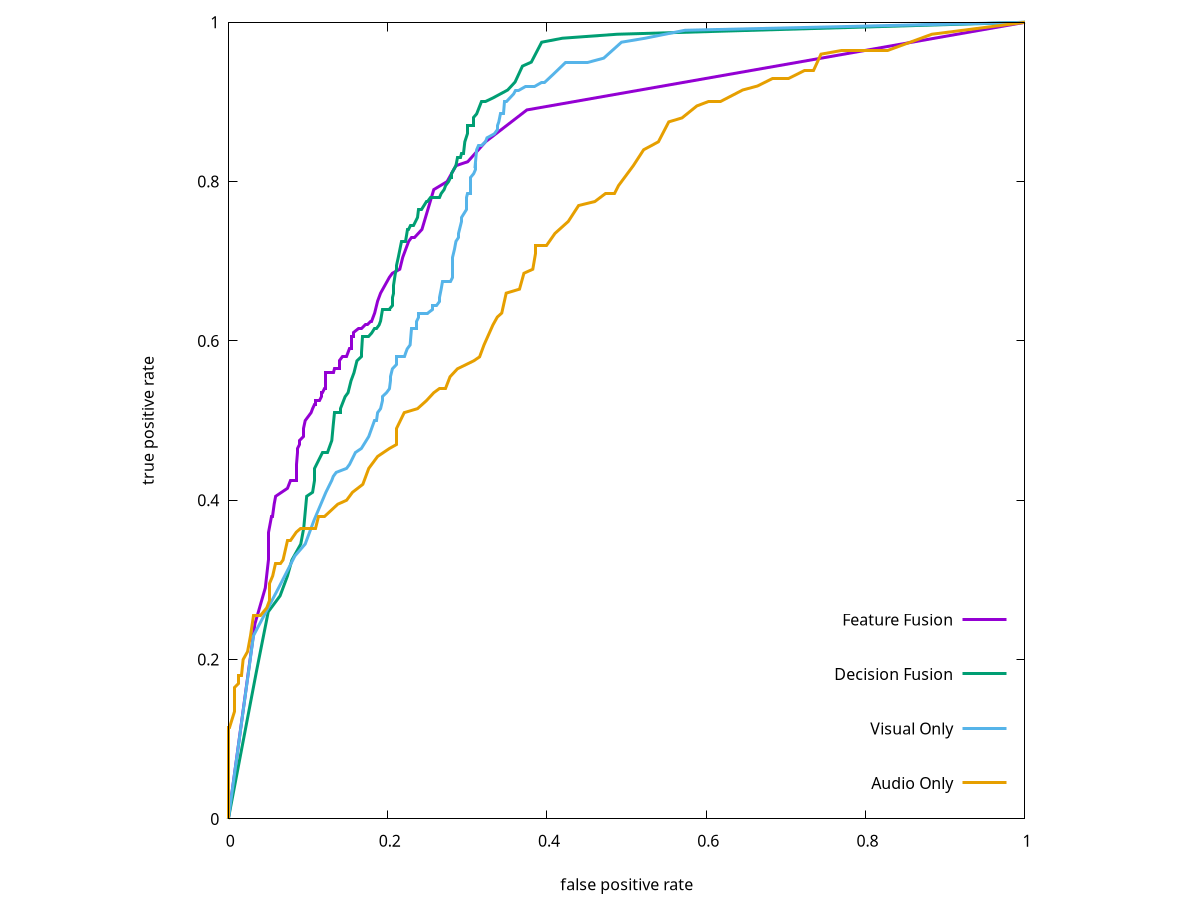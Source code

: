 #genearted by plot_roc.sh
set term tikz size 10,10
#set title 'plastic'
set key right bottom spacing 2.5
set xlabel 'false positive rate' offset 0,-.5
set ylabel 'true positive rate' offset -2,0
set size square
plot '-' w l lw 3 title 'Feature Fusion', '-' w l lw 3 title 'Decision Fusion', '-' w l lw 3 title 'Visual Only', '-' w l lw 3 title 'Audio Only'
1.00000 1.00000
0.37477 0.89000
0.32282 0.85000
0.30056 0.82500
0.28571 0.82000
0.27458 0.80000
0.25788 0.79000
0.25046 0.76500
0.24304 0.74000
0.23377 0.73000
0.23006 0.73000
0.22635 0.72500
0.21892 0.70500
0.21521 0.69000
0.20594 0.68500
0.20223 0.68000
0.19666 0.67000
0.19109 0.66000
0.18738 0.65000
0.18367 0.63500
0.17996 0.62500
0.17811 0.62500
0.17440 0.62000
0.17254 0.62000
0.16698 0.61500
0.16512 0.61500
0.16327 0.61500
0.15770 0.61000
0.15770 0.60500
0.15584 0.60500
0.15399 0.60500
0.15399 0.60500
0.15399 0.60000
0.15399 0.59000
0.15213 0.59000
0.14842 0.58000
0.14657 0.58000
0.14286 0.58000
0.13915 0.57500
0.13915 0.56500
0.13729 0.56500
0.13358 0.56500
0.13173 0.56000
0.12987 0.56000
0.12616 0.56000
0.12245 0.56000
0.12245 0.55000
0.12245 0.54000
0.12059 0.54000
0.11874 0.53500
0.11688 0.53500
0.11688 0.53500
0.11688 0.53000
0.11503 0.52500
0.10946 0.52500
0.10946 0.52000
0.10761 0.52000
0.10575 0.51500
0.10390 0.51000
0.10390 0.51000
0.10019 0.50500
0.09647 0.50000
0.09462 0.49000
0.09462 0.48500
0.09462 0.48000
0.08905 0.47500
0.08905 0.47000
0.08720 0.46500
0.08720 0.46000
0.08534 0.44500
0.08534 0.44000
0.08534 0.43500
0.08534 0.42500
0.07978 0.42500
0.07792 0.42500
0.07421 0.41500
0.06679 0.41000
0.05937 0.40500
0.05751 0.39500
0.05566 0.38000
0.05380 0.38000
0.05009 0.36000
0.05009 0.32500
0.04638 0.29000
0.03340 0.24500
0.00000 0.00000
e
1.00000 1.00000
0.48794 0.98500
0.41929 0.98000
0.39332 0.97500
0.38033 0.95000
0.36920 0.94500
0.35993 0.92500
0.35065 0.91500
0.34137 0.91000
0.33210 0.90500
0.32282 0.90000
0.31725 0.90000
0.31169 0.88500
0.30798 0.88000
0.30798 0.87000
0.30427 0.87000
0.30056 0.87000
0.30056 0.86500
0.30056 0.86000
0.29685 0.85000
0.29499 0.83500
0.29314 0.83500
0.29128 0.83000
0.28757 0.83000
0.28571 0.82000
0.28015 0.81000
0.28015 0.80500
0.27829 0.80500
0.27644 0.80000
0.27273 0.79500
0.27087 0.79000
0.26716 0.78500
0.26716 0.78500
0.26531 0.78000
0.25974 0.78000
0.25417 0.78000
0.25046 0.77500
0.24861 0.77500
0.24304 0.76500
0.23933 0.76500
0.23748 0.75500
0.23191 0.74500
0.22820 0.74500
0.22635 0.74000
0.22449 0.74000
0.22263 0.72500
0.22078 0.72500
0.21892 0.72500
0.21707 0.72500
0.21336 0.70500
0.21150 0.69500
0.21150 0.69000
0.20965 0.68500
0.20779 0.67000
0.20779 0.66500
0.20779 0.66000
0.20594 0.65500
0.20594 0.64500
0.20223 0.64000
0.20223 0.64000
0.19852 0.64000
0.19295 0.64000
0.19109 0.62500
0.18924 0.62000
0.18553 0.61500
0.18367 0.61500
0.17996 0.61000
0.17625 0.60500
0.17440 0.60500
0.17440 0.60500
0.17069 0.60500
0.16883 0.60500
0.16698 0.58500
0.16698 0.58000
0.16141 0.57500
0.15770 0.56000
0.15399 0.55000
0.15028 0.53500
0.14657 0.53000
0.14100 0.51500
0.14100 0.51000
0.13358 0.51000
0.13173 0.49500
0.12987 0.47500
0.12430 0.46000
0.11874 0.46000
0.10761 0.44000
0.10761 0.42500
0.10575 0.41000
0.09833 0.40500
0.09462 0.36500
0.09091 0.34500
0.07978 0.32500
0.07421 0.30500
0.06494 0.28000
0.05009 0.26000
0.03525 0.18500
0.00000 0.00000
e
1.00000 1.00000
0.57328 0.99000
0.52319 0.98000
0.49351 0.97500
0.47124 0.95500
0.45083 0.95000
0.43228 0.95000
0.42301 0.95000
0.40816 0.93500
0.39703 0.92500
0.39332 0.92500
0.38404 0.92000
0.37477 0.92000
0.37291 0.92000
0.36364 0.91500
0.35993 0.91500
0.35807 0.91000
0.34879 0.90000
0.34694 0.90000
0.34508 0.88500
0.34137 0.88500
0.33952 0.87500
0.33766 0.87000
0.33766 0.86500
0.33395 0.86000
0.32468 0.85500
0.32282 0.85000
0.31725 0.84500
0.31354 0.84500
0.31169 0.84000
0.30983 0.82000
0.30983 0.82000
0.30983 0.81500
0.30798 0.81000
0.30427 0.80500
0.30427 0.79000
0.30427 0.78500
0.30056 0.78500
0.29870 0.78000
0.29870 0.76500
0.29314 0.75500
0.29314 0.75000
0.28942 0.73500
0.28942 0.73000
0.28571 0.72500
0.28386 0.71500
0.28200 0.70500
0.28200 0.69500
0.28200 0.68500
0.28200 0.68000
0.27829 0.67500
0.27273 0.67500
0.26902 0.67500
0.26716 0.66500
0.26531 0.65500
0.26531 0.65000
0.26160 0.64500
0.25603 0.64500
0.25603 0.64000
0.25046 0.63500
0.25046 0.63500
0.24675 0.63500
0.24119 0.63500
0.23933 0.63500
0.23933 0.63000
0.23562 0.62500
0.23562 0.61500
0.23006 0.61500
0.22820 0.59500
0.22449 0.59000
0.22263 0.58500
0.22263 0.58500
0.22078 0.58000
0.21521 0.58000
0.21150 0.58000
0.21150 0.57000
0.20594 0.56500
0.20408 0.55500
0.20408 0.55000
0.20223 0.54000
0.19852 0.53500
0.19295 0.53000
0.19295 0.52500
0.19109 0.51500
0.18738 0.51000
0.18553 0.50000
0.18367 0.50000
0.17625 0.48000
0.16698 0.46500
0.15955 0.46000
0.15213 0.44500
0.14842 0.44000
0.13544 0.43500
0.13173 0.43000
0.12987 0.42500
0.12245 0.41000
0.10761 0.37500
0.09647 0.34500
0.08349 0.33000
0.06308 0.29000
0.03154 0.23000
0.00000 0.00000
e
1.00000 1.00000
0.88312 0.98500
0.82746 0.96500
0.79777 0.96500
0.76994 0.96500
0.74397 0.96000
0.73469 0.94000
0.72356 0.94000
0.70315 0.93000
0.68275 0.93000
0.66419 0.92000
0.64564 0.91500
0.61781 0.90000
0.60297 0.90000
0.58813 0.89500
0.56957 0.88000
0.55288 0.87500
0.53989 0.85000
0.52134 0.84000
0.50835 0.82000
0.48980 0.79500
0.48423 0.78500
0.47310 0.78500
0.46011 0.77500
0.43970 0.77000
0.42672 0.75000
0.41002 0.73500
0.39889 0.72000
0.38590 0.72000
0.38590 0.71000
0.38219 0.69000
0.37106 0.68500
0.37106 0.68500
0.36549 0.66500
0.34879 0.66000
0.34323 0.63500
0.33766 0.63000
0.33210 0.62000
0.32096 0.59500
0.31540 0.58000
0.30798 0.57500
0.28757 0.56500
0.27829 0.55500
0.27273 0.54000
0.26531 0.54000
0.25788 0.53500
0.24861 0.52500
0.23748 0.51500
0.22078 0.51000
0.21150 0.49000
0.21150 0.47000
0.20223 0.46500
0.19481 0.46000
0.18738 0.45500
0.17625 0.44000
0.16883 0.42000
0.15584 0.41000
0.14842 0.40000
0.13729 0.39500
0.12059 0.38000
0.11317 0.38000
0.10946 0.36500
0.10390 0.36500
0.10390 0.36500
0.09091 0.36500
0.08534 0.36000
0.07792 0.35000
0.07421 0.35000
0.06865 0.32500
0.06494 0.32000
0.05937 0.32000
0.05566 0.30500
0.05195 0.29500
0.05195 0.27500
0.05195 0.27500
0.04824 0.26500
0.04082 0.25500
0.03525 0.25500
0.03154 0.25500
0.02783 0.23000
0.02412 0.21000
0.01855 0.20000
0.01670 0.18000
0.01299 0.18000
0.01299 0.17000
0.00742 0.16500
0.00742 0.15000
0.00742 0.13500
0.00186 0.11500
0.00000 0.11500
0.00000 0.09500
0.00000 0.08500
0.00000 0.07500
0.00000 0.05500
0.00000 0.04000
0.00000 0.03000
0.00000 0.01000
0.00000 0.00500
0.00000 0.00000
0.00000 0.00000
e
